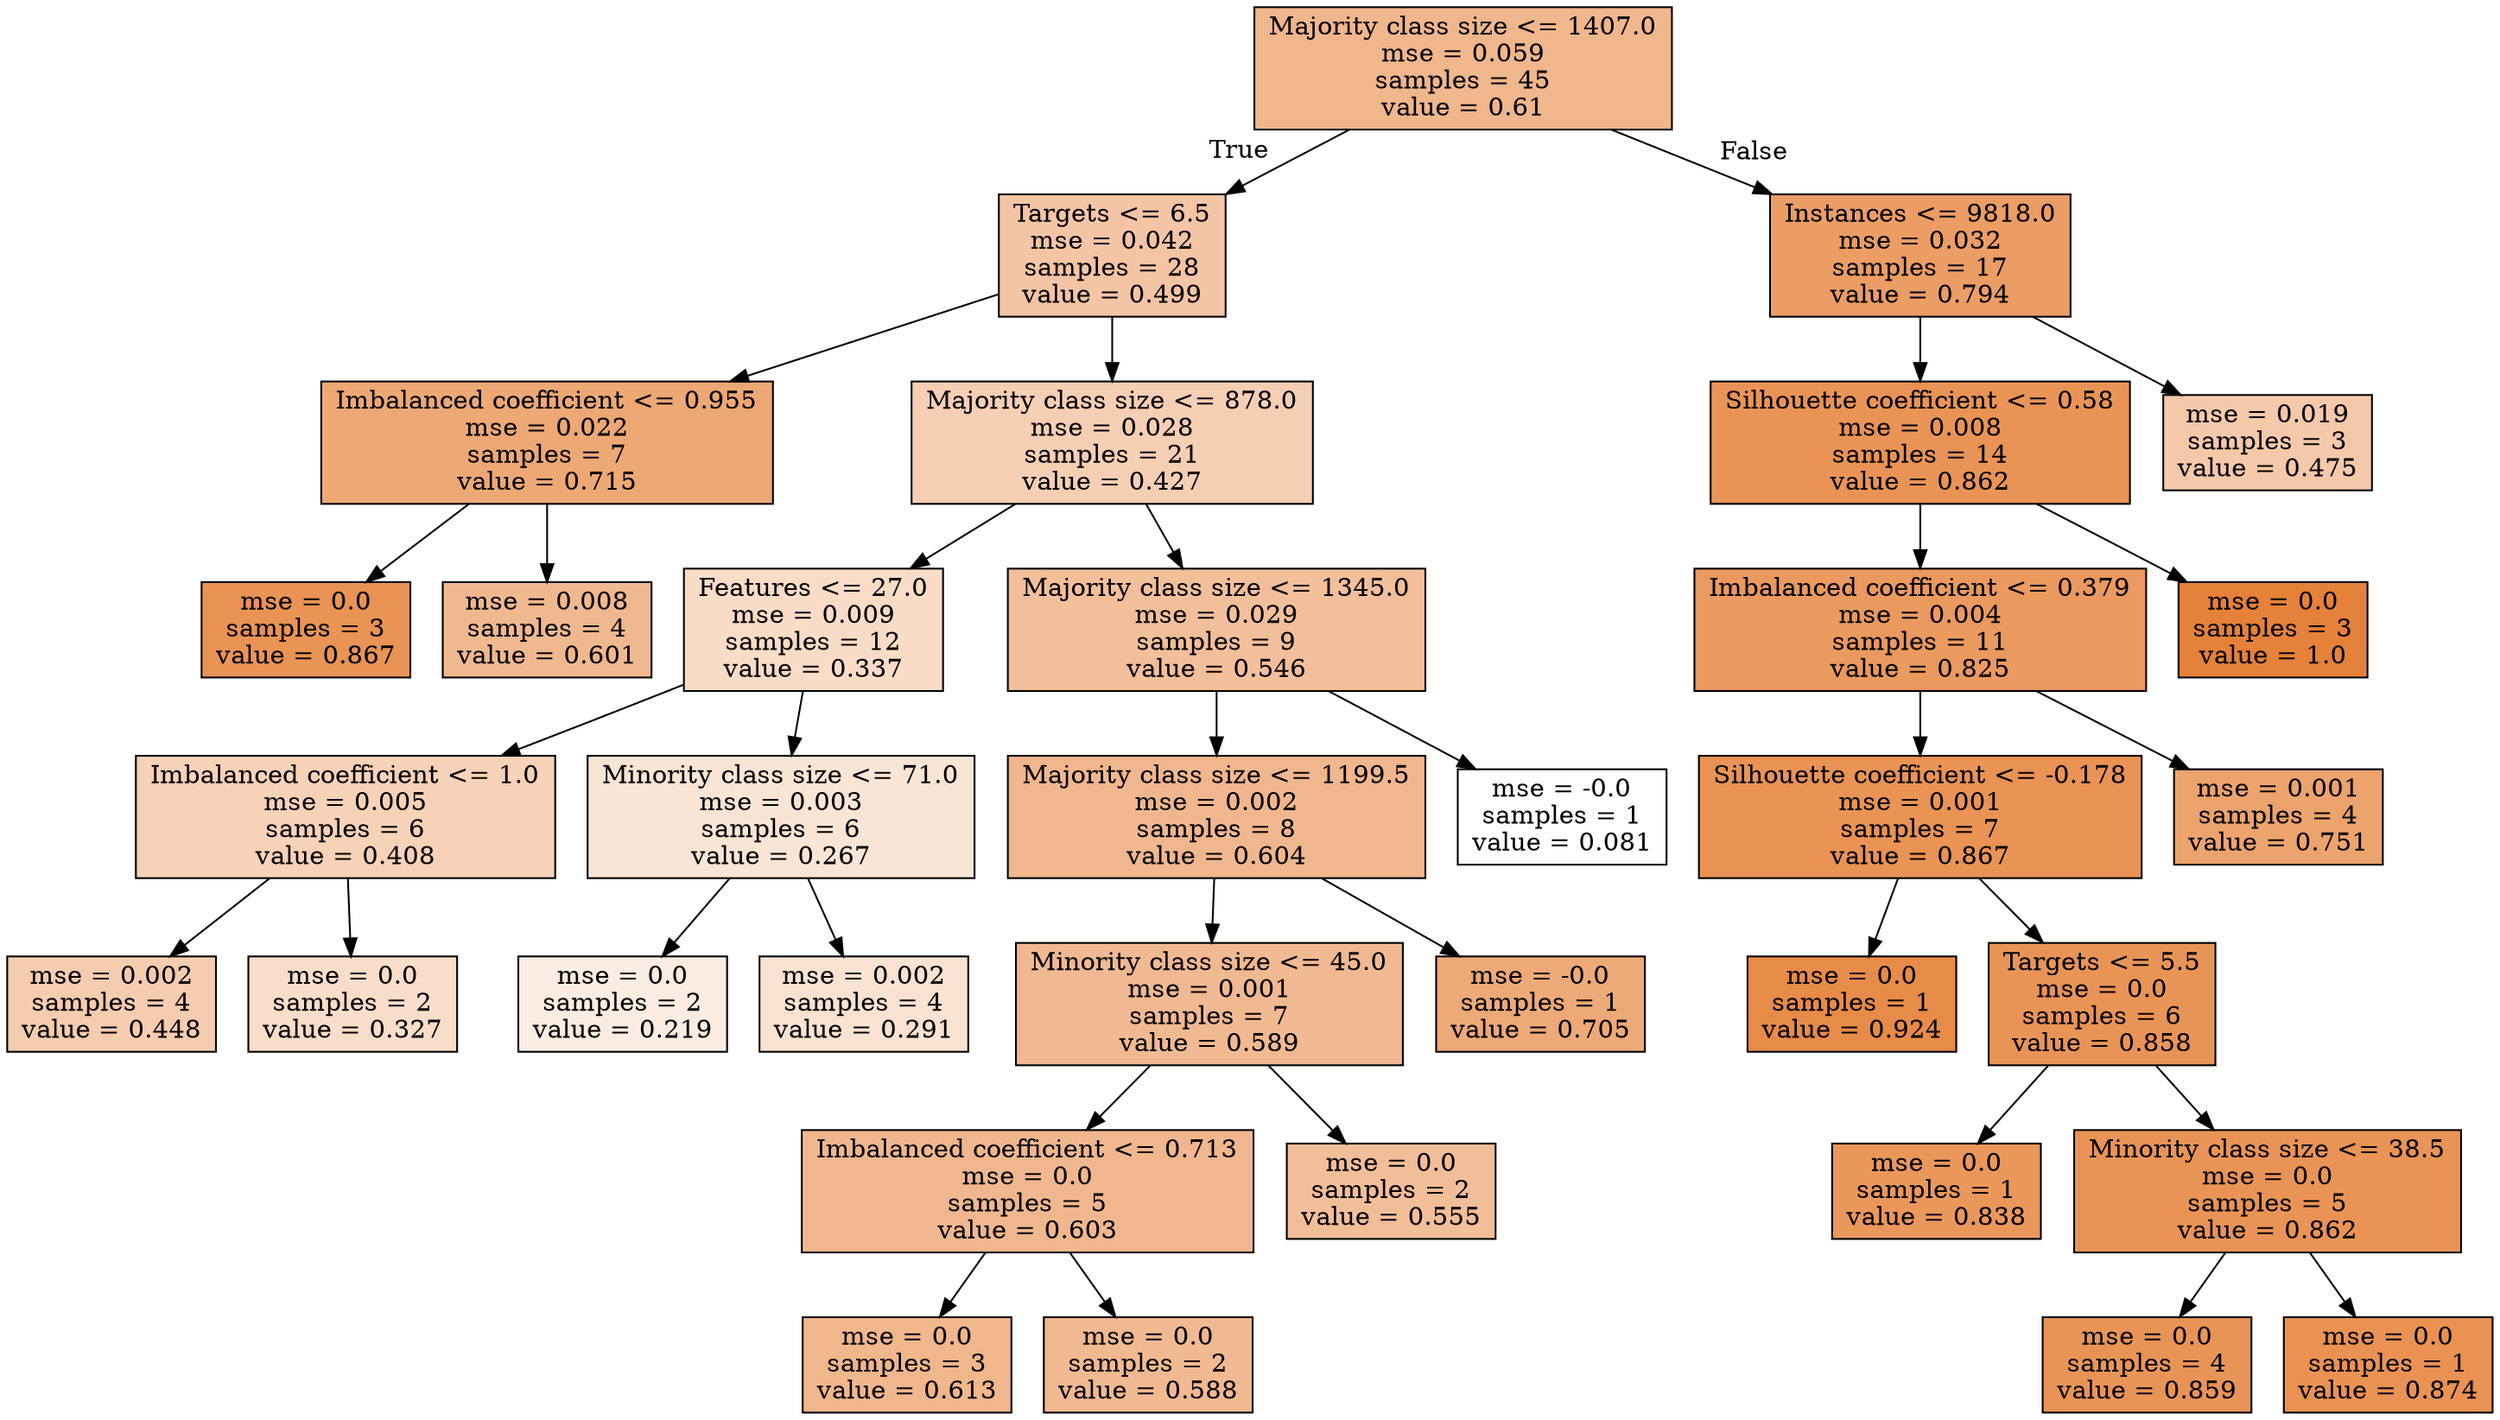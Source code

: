 digraph Tree {
node [shape=box, style="filled", color="black"] ;
0 [label="Majority class size <= 1407.0\nmse = 0.059\nsamples = 45\nvalue = 0.61", fillcolor="#e5813993"] ;
1 [label="Targets <= 6.5\nmse = 0.042\nsamples = 28\nvalue = 0.499", fillcolor="#e5813974"] ;
0 -> 1 [labeldistance=2.5, labelangle=45, headlabel="True"] ;
2 [label="Imbalanced coefficient <= 0.955\nmse = 0.022\nsamples = 7\nvalue = 0.715", fillcolor="#e58139b0"] ;
1 -> 2 ;
3 [label="mse = 0.0\nsamples = 3\nvalue = 0.867", fillcolor="#e58139da"] ;
2 -> 3 ;
4 [label="mse = 0.008\nsamples = 4\nvalue = 0.601", fillcolor="#e5813990"] ;
2 -> 4 ;
5 [label="Majority class size <= 878.0\nmse = 0.028\nsamples = 21\nvalue = 0.427", fillcolor="#e5813960"] ;
1 -> 5 ;
6 [label="Features <= 27.0\nmse = 0.009\nsamples = 12\nvalue = 0.337", fillcolor="#e5813947"] ;
5 -> 6 ;
7 [label="Imbalanced coefficient <= 1.0\nmse = 0.005\nsamples = 6\nvalue = 0.408", fillcolor="#e581395b"] ;
6 -> 7 ;
8 [label="mse = 0.002\nsamples = 4\nvalue = 0.448", fillcolor="#e5813966"] ;
7 -> 8 ;
9 [label="mse = 0.0\nsamples = 2\nvalue = 0.327", fillcolor="#e5813944"] ;
7 -> 9 ;
10 [label="Minority class size <= 71.0\nmse = 0.003\nsamples = 6\nvalue = 0.267", fillcolor="#e5813934"] ;
6 -> 10 ;
11 [label="mse = 0.0\nsamples = 2\nvalue = 0.219", fillcolor="#e5813926"] ;
10 -> 11 ;
12 [label="mse = 0.002\nsamples = 4\nvalue = 0.291", fillcolor="#e581393a"] ;
10 -> 12 ;
13 [label="Majority class size <= 1345.0\nmse = 0.029\nsamples = 9\nvalue = 0.546", fillcolor="#e5813981"] ;
5 -> 13 ;
14 [label="Majority class size <= 1199.5\nmse = 0.002\nsamples = 8\nvalue = 0.604", fillcolor="#e5813991"] ;
13 -> 14 ;
15 [label="Minority class size <= 45.0\nmse = 0.001\nsamples = 7\nvalue = 0.589", fillcolor="#e581398d"] ;
14 -> 15 ;
16 [label="Imbalanced coefficient <= 0.713\nmse = 0.0\nsamples = 5\nvalue = 0.603", fillcolor="#e5813991"] ;
15 -> 16 ;
17 [label="mse = 0.0\nsamples = 3\nvalue = 0.613", fillcolor="#e5813994"] ;
16 -> 17 ;
18 [label="mse = 0.0\nsamples = 2\nvalue = 0.588", fillcolor="#e581398d"] ;
16 -> 18 ;
19 [label="mse = 0.0\nsamples = 2\nvalue = 0.555", fillcolor="#e5813984"] ;
15 -> 19 ;
20 [label="mse = -0.0\nsamples = 1\nvalue = 0.705", fillcolor="#e58139ad"] ;
14 -> 20 ;
21 [label="mse = -0.0\nsamples = 1\nvalue = 0.081", fillcolor="#e5813900"] ;
13 -> 21 ;
22 [label="Instances <= 9818.0\nmse = 0.032\nsamples = 17\nvalue = 0.794", fillcolor="#e58139c6"] ;
0 -> 22 [labeldistance=2.5, labelangle=-45, headlabel="False"] ;
23 [label="Silhouette coefficient <= 0.58\nmse = 0.008\nsamples = 14\nvalue = 0.862", fillcolor="#e58139d9"] ;
22 -> 23 ;
24 [label="Imbalanced coefficient <= 0.379\nmse = 0.004\nsamples = 11\nvalue = 0.825", fillcolor="#e58139ce"] ;
23 -> 24 ;
25 [label="Silhouette coefficient <= -0.178\nmse = 0.001\nsamples = 7\nvalue = 0.867", fillcolor="#e58139da"] ;
24 -> 25 ;
26 [label="mse = 0.0\nsamples = 1\nvalue = 0.924", fillcolor="#e58139ea"] ;
25 -> 26 ;
27 [label="Targets <= 5.5\nmse = 0.0\nsamples = 6\nvalue = 0.858", fillcolor="#e58139d8"] ;
25 -> 27 ;
28 [label="mse = 0.0\nsamples = 1\nvalue = 0.838", fillcolor="#e58139d2"] ;
27 -> 28 ;
29 [label="Minority class size <= 38.5\nmse = 0.0\nsamples = 5\nvalue = 0.862", fillcolor="#e58139d9"] ;
27 -> 29 ;
30 [label="mse = 0.0\nsamples = 4\nvalue = 0.859", fillcolor="#e58139d8"] ;
29 -> 30 ;
31 [label="mse = 0.0\nsamples = 1\nvalue = 0.874", fillcolor="#e58139dc"] ;
29 -> 31 ;
32 [label="mse = 0.001\nsamples = 4\nvalue = 0.751", fillcolor="#e58139ba"] ;
24 -> 32 ;
33 [label="mse = 0.0\nsamples = 3\nvalue = 1.0", fillcolor="#e58139ff"] ;
23 -> 33 ;
34 [label="mse = 0.019\nsamples = 3\nvalue = 0.475", fillcolor="#e581396d"] ;
22 -> 34 ;
}
